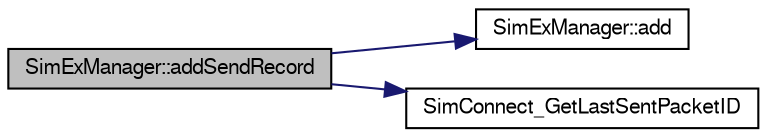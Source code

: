 digraph "SimExManager::addSendRecord"
{
  bgcolor="transparent";
  edge [fontname="FreeSans",fontsize="10",labelfontname="FreeSans",labelfontsize="10"];
  node [fontname="FreeSans",fontsize="10",shape=record];
  rankdir="LR";
  Node1 [label="SimExManager::addSendRecord",height=0.2,width=0.4,color="black", fillcolor="grey75", style="filled" fontcolor="black"];
  Node1 -> Node2 [color="midnightblue",fontsize="10",style="solid",fontname="FreeSans"];
  Node2 [label="SimExManager::add",height=0.2,width=0.4,color="black",URL="$classSimExManager.html#ab25590abbd9f1e5a291328ac6c3d2125"];
  Node1 -> Node3 [color="midnightblue",fontsize="10",style="solid",fontname="FreeSans"];
  Node3 [label="SimConnect_GetLastSentPacketID",height=0.2,width=0.4,color="black",URL="$SimConnect_8h.html#acc0248e3b6f865327911312346394227"];
}
